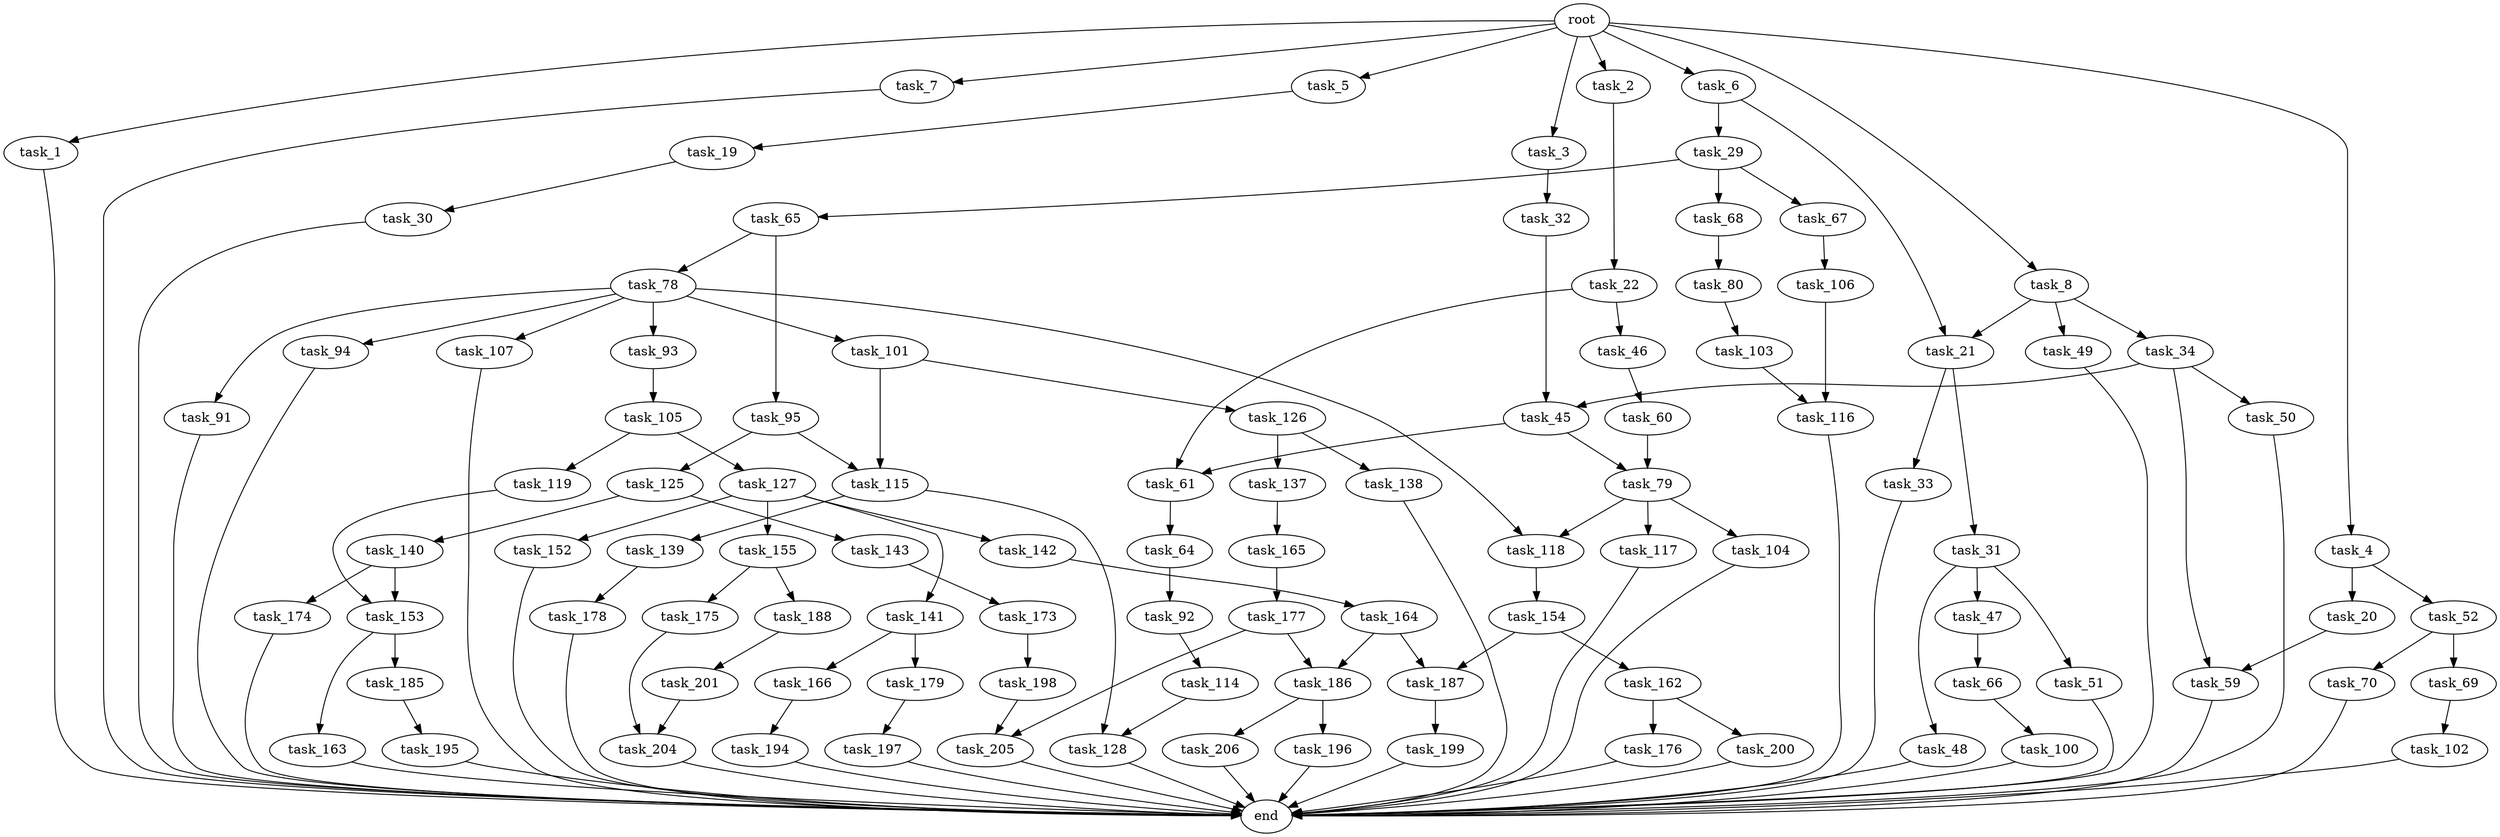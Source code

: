 digraph G {
  root [size="0.000000"];
  task_1 [size="158162457909.000000"];
  task_2 [size="40497755770.000000"];
  task_3 [size="145667299432.000000"];
  task_4 [size="12367524156.000000"];
  task_5 [size="782757789696.000000"];
  task_6 [size="11651274653.000000"];
  task_7 [size="3485293088.000000"];
  task_8 [size="153495925632.000000"];
  task_19 [size="12889324340.000000"];
  task_20 [size="99191951296.000000"];
  task_21 [size="6324415455.000000"];
  task_22 [size="278303676736.000000"];
  task_29 [size="231928233984.000000"];
  task_30 [size="1110415947369.000000"];
  task_31 [size="2096861289.000000"];
  task_32 [size="294709755007.000000"];
  task_33 [size="319533591853.000000"];
  task_34 [size="13077865241.000000"];
  task_45 [size="112010869037.000000"];
  task_46 [size="134217728000.000000"];
  task_47 [size="305981898702.000000"];
  task_48 [size="27056316417.000000"];
  task_49 [size="587750505262.000000"];
  task_50 [size="462534998855.000000"];
  task_51 [size="942610768.000000"];
  task_52 [size="1279783372090.000000"];
  task_59 [size="119788459912.000000"];
  task_60 [size="9617870788.000000"];
  task_61 [size="4628862081.000000"];
  task_64 [size="28991029248.000000"];
  task_65 [size="43239564557.000000"];
  task_66 [size="33197410547.000000"];
  task_67 [size="1243836608.000000"];
  task_68 [size="1034241732538.000000"];
  task_69 [size="23243595095.000000"];
  task_70 [size="134217728000.000000"];
  task_78 [size="28991029248.000000"];
  task_79 [size="266595899621.000000"];
  task_80 [size="982588742958.000000"];
  task_91 [size="28991029248.000000"];
  task_92 [size="8565966946.000000"];
  task_93 [size="231928233984.000000"];
  task_94 [size="397008586809.000000"];
  task_95 [size="14117636277.000000"];
  task_100 [size="198588033639.000000"];
  task_101 [size="21626581167.000000"];
  task_102 [size="752252890113.000000"];
  task_103 [size="1073741824000.000000"];
  task_104 [size="3252710388.000000"];
  task_105 [size="3636427979.000000"];
  task_106 [size="19394058978.000000"];
  task_107 [size="28991029248.000000"];
  task_114 [size="549755813888.000000"];
  task_115 [size="954316590142.000000"];
  task_116 [size="18715478981.000000"];
  task_117 [size="1008156044.000000"];
  task_118 [size="3116367524.000000"];
  task_119 [size="303996778.000000"];
  task_125 [size="4594574622.000000"];
  task_126 [size="368293445632.000000"];
  task_127 [size="1073741824000.000000"];
  task_128 [size="28991029248.000000"];
  task_137 [size="14439095628.000000"];
  task_138 [size="1073741824000.000000"];
  task_139 [size="4479644000.000000"];
  task_140 [size="40002404559.000000"];
  task_141 [size="549755813888.000000"];
  task_142 [size="134217728000.000000"];
  task_143 [size="2617386583.000000"];
  task_152 [size="122147452416.000000"];
  task_153 [size="2393408694.000000"];
  task_154 [size="38411007608.000000"];
  task_155 [size="368293445632.000000"];
  task_162 [size="108125386363.000000"];
  task_163 [size="954316287564.000000"];
  task_164 [size="68719476736.000000"];
  task_165 [size="549755813888.000000"];
  task_166 [size="12163029356.000000"];
  task_173 [size="1073741824000.000000"];
  task_174 [size="134217728000.000000"];
  task_175 [size="38514015571.000000"];
  task_176 [size="3356521901.000000"];
  task_177 [size="368293445632.000000"];
  task_178 [size="28991029248.000000"];
  task_179 [size="8589934592.000000"];
  task_185 [size="107083045146.000000"];
  task_186 [size="484088912869.000000"];
  task_187 [size="1073741824000.000000"];
  task_188 [size="7448588582.000000"];
  task_194 [size="782757789696.000000"];
  task_195 [size="134217728000.000000"];
  task_196 [size="16829296644.000000"];
  task_197 [size="68719476736.000000"];
  task_198 [size="238924269236.000000"];
  task_199 [size="782757789696.000000"];
  task_200 [size="42639881638.000000"];
  task_201 [size="17475692840.000000"];
  task_204 [size="26538146391.000000"];
  task_205 [size="15914374351.000000"];
  task_206 [size="134217728000.000000"];
  end [size="0.000000"];

  root -> task_1 [size="1.000000"];
  root -> task_2 [size="1.000000"];
  root -> task_3 [size="1.000000"];
  root -> task_4 [size="1.000000"];
  root -> task_5 [size="1.000000"];
  root -> task_6 [size="1.000000"];
  root -> task_7 [size="1.000000"];
  root -> task_8 [size="1.000000"];
  task_1 -> end [size="1.000000"];
  task_2 -> task_22 [size="838860800.000000"];
  task_3 -> task_32 [size="209715200.000000"];
  task_4 -> task_20 [size="33554432.000000"];
  task_4 -> task_52 [size="33554432.000000"];
  task_5 -> task_19 [size="679477248.000000"];
  task_6 -> task_21 [size="536870912.000000"];
  task_6 -> task_29 [size="536870912.000000"];
  task_7 -> end [size="1.000000"];
  task_8 -> task_21 [size="134217728.000000"];
  task_8 -> task_34 [size="134217728.000000"];
  task_8 -> task_49 [size="134217728.000000"];
  task_19 -> task_30 [size="838860800.000000"];
  task_20 -> task_59 [size="209715200.000000"];
  task_21 -> task_31 [size="209715200.000000"];
  task_21 -> task_33 [size="209715200.000000"];
  task_22 -> task_46 [size="411041792.000000"];
  task_22 -> task_61 [size="411041792.000000"];
  task_29 -> task_65 [size="301989888.000000"];
  task_29 -> task_67 [size="301989888.000000"];
  task_29 -> task_68 [size="301989888.000000"];
  task_30 -> end [size="1.000000"];
  task_31 -> task_47 [size="75497472.000000"];
  task_31 -> task_48 [size="75497472.000000"];
  task_31 -> task_51 [size="75497472.000000"];
  task_32 -> task_45 [size="679477248.000000"];
  task_33 -> end [size="1.000000"];
  task_34 -> task_45 [size="301989888.000000"];
  task_34 -> task_50 [size="301989888.000000"];
  task_34 -> task_59 [size="301989888.000000"];
  task_45 -> task_61 [size="411041792.000000"];
  task_45 -> task_79 [size="411041792.000000"];
  task_46 -> task_60 [size="209715200.000000"];
  task_47 -> task_66 [size="209715200.000000"];
  task_48 -> end [size="1.000000"];
  task_49 -> end [size="1.000000"];
  task_50 -> end [size="1.000000"];
  task_51 -> end [size="1.000000"];
  task_52 -> task_69 [size="838860800.000000"];
  task_52 -> task_70 [size="838860800.000000"];
  task_59 -> end [size="1.000000"];
  task_60 -> task_79 [size="301989888.000000"];
  task_61 -> task_64 [size="75497472.000000"];
  task_64 -> task_92 [size="75497472.000000"];
  task_65 -> task_78 [size="33554432.000000"];
  task_65 -> task_95 [size="33554432.000000"];
  task_66 -> task_100 [size="536870912.000000"];
  task_67 -> task_106 [size="33554432.000000"];
  task_68 -> task_80 [size="679477248.000000"];
  task_69 -> task_102 [size="33554432.000000"];
  task_70 -> end [size="1.000000"];
  task_78 -> task_91 [size="75497472.000000"];
  task_78 -> task_93 [size="75497472.000000"];
  task_78 -> task_94 [size="75497472.000000"];
  task_78 -> task_101 [size="75497472.000000"];
  task_78 -> task_107 [size="75497472.000000"];
  task_78 -> task_118 [size="75497472.000000"];
  task_79 -> task_104 [size="209715200.000000"];
  task_79 -> task_117 [size="209715200.000000"];
  task_79 -> task_118 [size="209715200.000000"];
  task_80 -> task_103 [size="679477248.000000"];
  task_91 -> end [size="1.000000"];
  task_92 -> task_114 [size="301989888.000000"];
  task_93 -> task_105 [size="301989888.000000"];
  task_94 -> end [size="1.000000"];
  task_95 -> task_115 [size="536870912.000000"];
  task_95 -> task_125 [size="536870912.000000"];
  task_100 -> end [size="1.000000"];
  task_101 -> task_115 [size="411041792.000000"];
  task_101 -> task_126 [size="411041792.000000"];
  task_102 -> end [size="1.000000"];
  task_103 -> task_116 [size="838860800.000000"];
  task_104 -> end [size="1.000000"];
  task_105 -> task_119 [size="75497472.000000"];
  task_105 -> task_127 [size="75497472.000000"];
  task_106 -> task_116 [size="536870912.000000"];
  task_107 -> end [size="1.000000"];
  task_114 -> task_128 [size="536870912.000000"];
  task_115 -> task_128 [size="679477248.000000"];
  task_115 -> task_139 [size="679477248.000000"];
  task_116 -> end [size="1.000000"];
  task_117 -> end [size="1.000000"];
  task_118 -> task_154 [size="75497472.000000"];
  task_119 -> task_153 [size="33554432.000000"];
  task_125 -> task_140 [size="134217728.000000"];
  task_125 -> task_143 [size="134217728.000000"];
  task_126 -> task_137 [size="411041792.000000"];
  task_126 -> task_138 [size="411041792.000000"];
  task_127 -> task_141 [size="838860800.000000"];
  task_127 -> task_142 [size="838860800.000000"];
  task_127 -> task_152 [size="838860800.000000"];
  task_127 -> task_155 [size="838860800.000000"];
  task_128 -> end [size="1.000000"];
  task_137 -> task_165 [size="411041792.000000"];
  task_138 -> end [size="1.000000"];
  task_139 -> task_178 [size="75497472.000000"];
  task_140 -> task_153 [size="679477248.000000"];
  task_140 -> task_174 [size="679477248.000000"];
  task_141 -> task_166 [size="536870912.000000"];
  task_141 -> task_179 [size="536870912.000000"];
  task_142 -> task_164 [size="209715200.000000"];
  task_143 -> task_173 [size="134217728.000000"];
  task_152 -> end [size="1.000000"];
  task_153 -> task_163 [size="75497472.000000"];
  task_153 -> task_185 [size="75497472.000000"];
  task_154 -> task_162 [size="75497472.000000"];
  task_154 -> task_187 [size="75497472.000000"];
  task_155 -> task_175 [size="411041792.000000"];
  task_155 -> task_188 [size="411041792.000000"];
  task_162 -> task_176 [size="75497472.000000"];
  task_162 -> task_200 [size="75497472.000000"];
  task_163 -> end [size="1.000000"];
  task_164 -> task_186 [size="134217728.000000"];
  task_164 -> task_187 [size="134217728.000000"];
  task_165 -> task_177 [size="536870912.000000"];
  task_166 -> task_194 [size="209715200.000000"];
  task_173 -> task_198 [size="838860800.000000"];
  task_174 -> end [size="1.000000"];
  task_175 -> task_204 [size="679477248.000000"];
  task_176 -> end [size="1.000000"];
  task_177 -> task_186 [size="411041792.000000"];
  task_177 -> task_205 [size="411041792.000000"];
  task_178 -> end [size="1.000000"];
  task_179 -> task_197 [size="33554432.000000"];
  task_185 -> task_195 [size="134217728.000000"];
  task_186 -> task_196 [size="411041792.000000"];
  task_186 -> task_206 [size="411041792.000000"];
  task_187 -> task_199 [size="838860800.000000"];
  task_188 -> task_201 [size="301989888.000000"];
  task_194 -> end [size="1.000000"];
  task_195 -> end [size="1.000000"];
  task_196 -> end [size="1.000000"];
  task_197 -> end [size="1.000000"];
  task_198 -> task_205 [size="301989888.000000"];
  task_199 -> end [size="1.000000"];
  task_200 -> end [size="1.000000"];
  task_201 -> task_204 [size="838860800.000000"];
  task_204 -> end [size="1.000000"];
  task_205 -> end [size="1.000000"];
  task_206 -> end [size="1.000000"];
}
